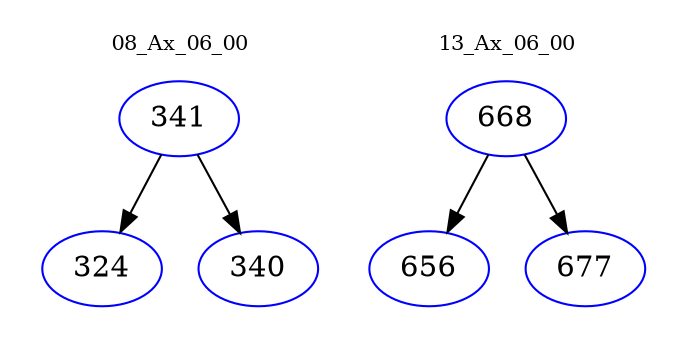 digraph{
subgraph cluster_0 {
color = white
label = "08_Ax_06_00";
fontsize=10;
T0_341 [label="341", color="blue"]
T0_341 -> T0_324 [color="black"]
T0_324 [label="324", color="blue"]
T0_341 -> T0_340 [color="black"]
T0_340 [label="340", color="blue"]
}
subgraph cluster_1 {
color = white
label = "13_Ax_06_00";
fontsize=10;
T1_668 [label="668", color="blue"]
T1_668 -> T1_656 [color="black"]
T1_656 [label="656", color="blue"]
T1_668 -> T1_677 [color="black"]
T1_677 [label="677", color="blue"]
}
}
